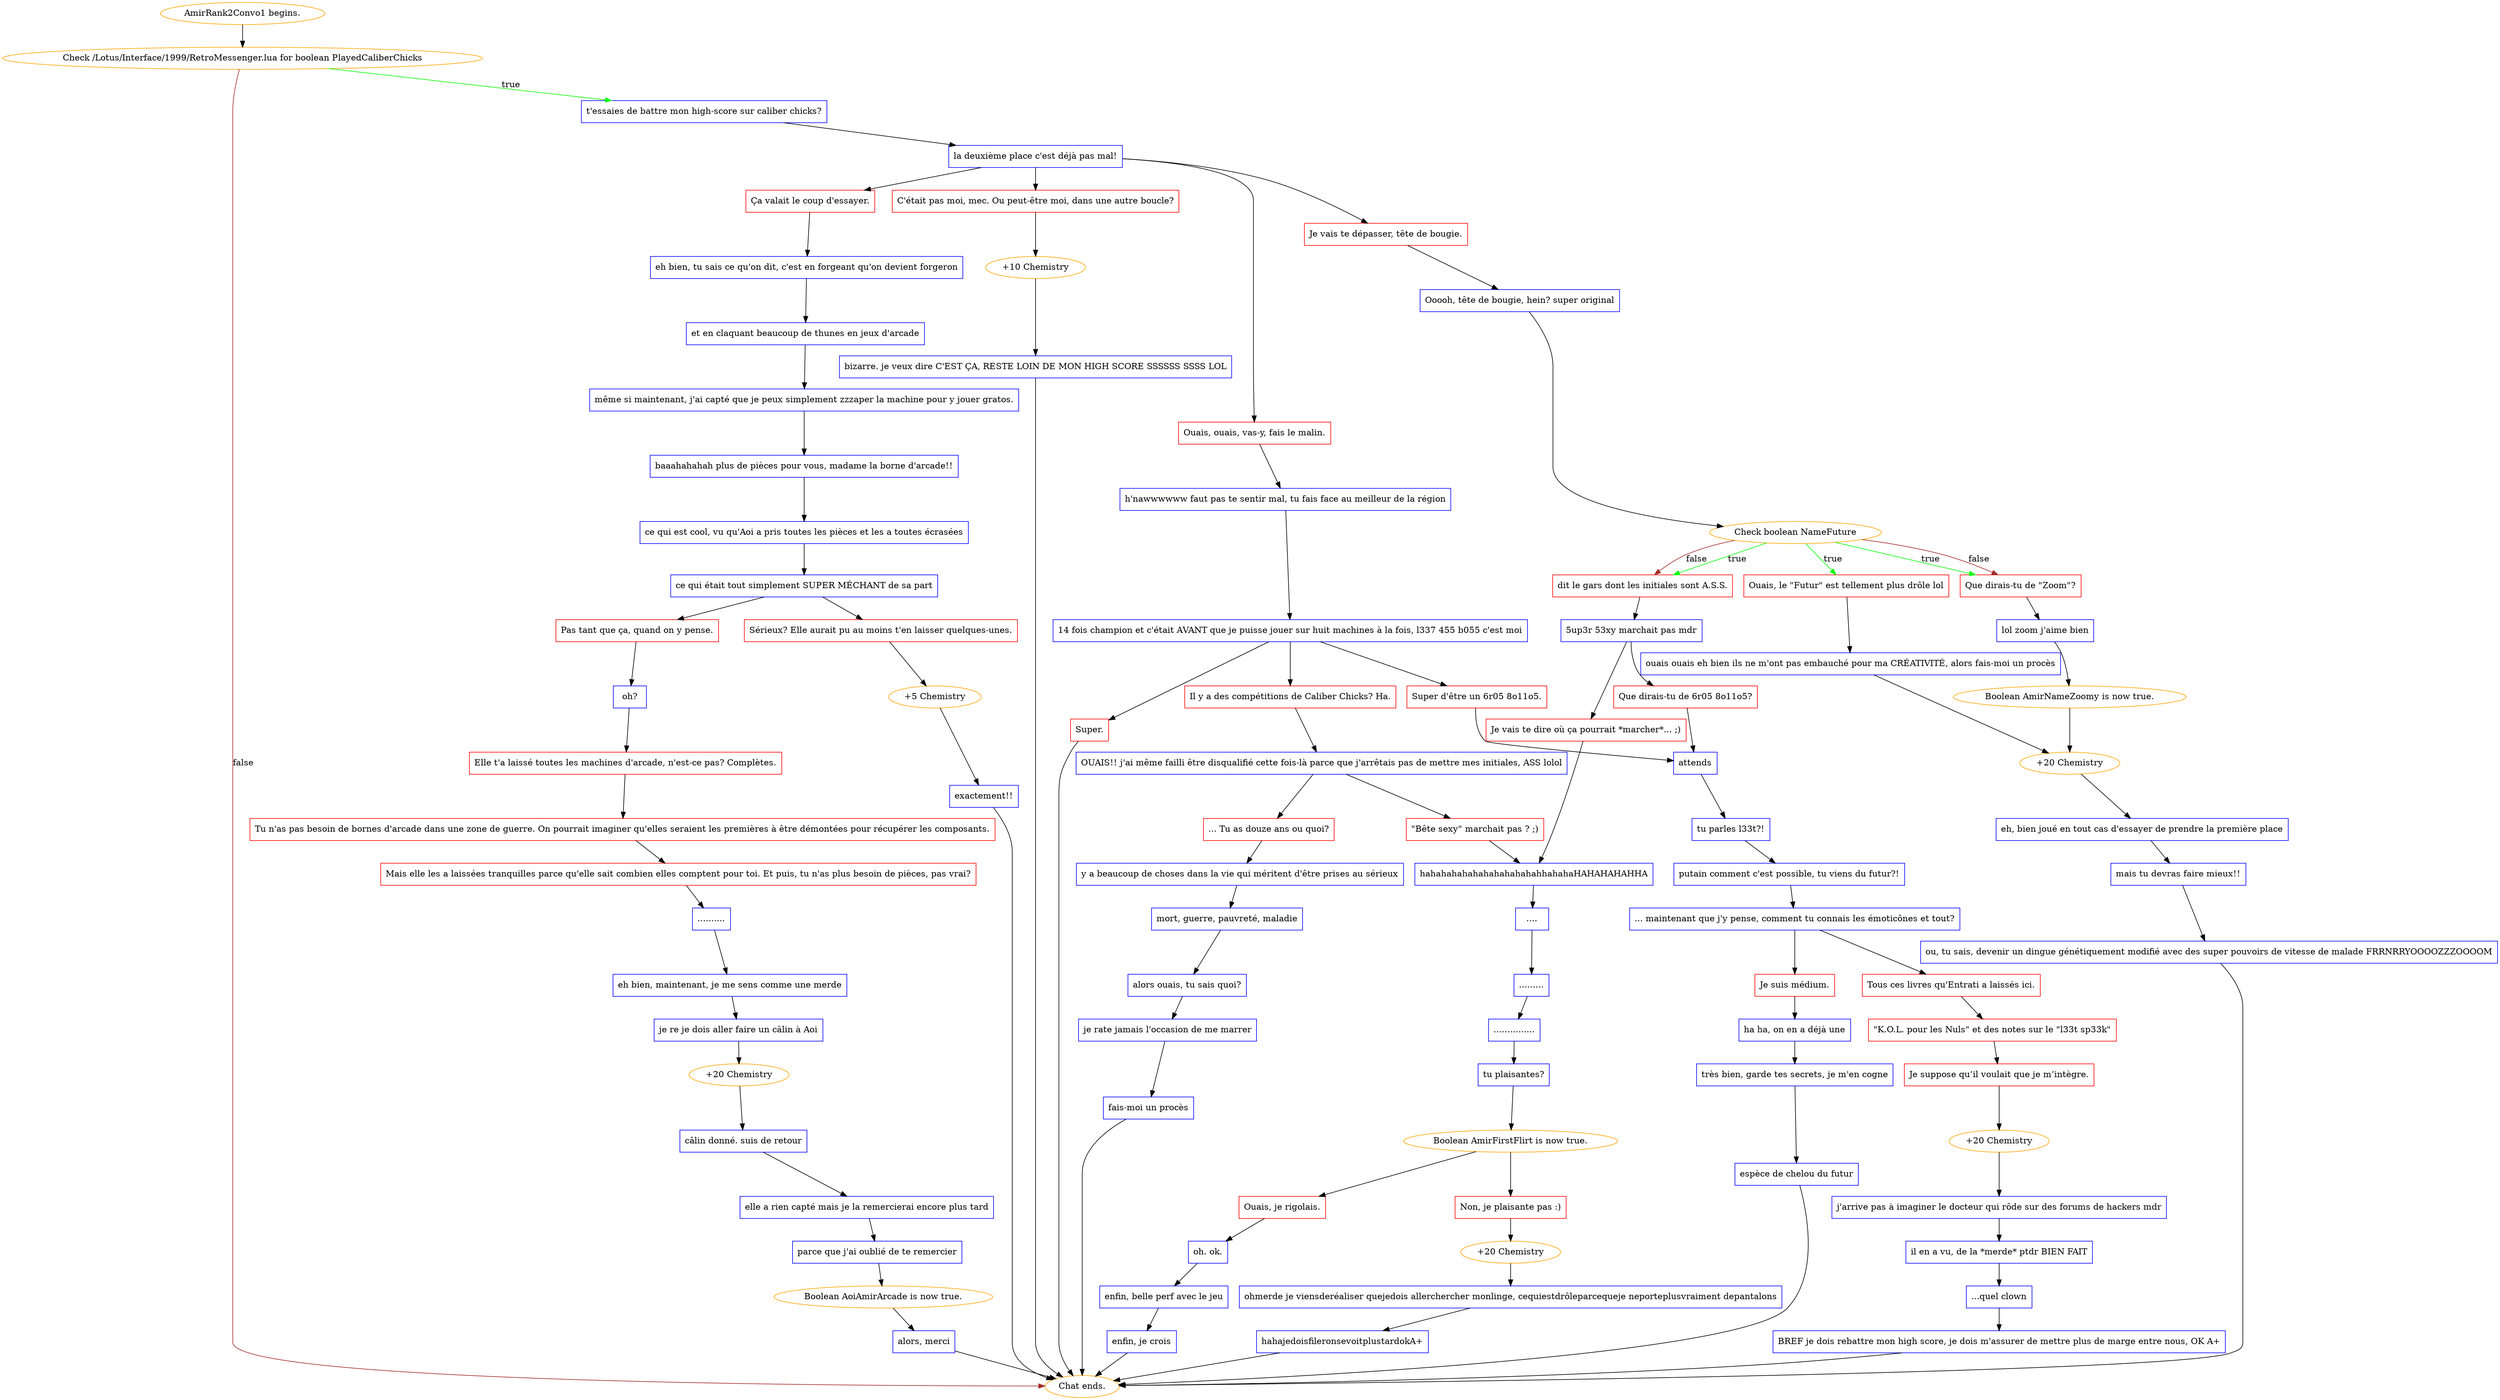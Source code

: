 digraph {
	"AmirRank2Convo1 begins." [color=orange];
		"AmirRank2Convo1 begins." -> j703763616;
	j703763616 [label="Check /Lotus/Interface/1999/RetroMessenger.lua for boolean PlayedCaliberChicks",color=orange];
		j703763616 -> j1506760799 [label=true,color=green];
		j703763616 -> "Chat ends." [label=false,color=brown];
	j1506760799 [label="t'essaies de battre mon high-score sur caliber chicks?",shape=box,color=blue];
		j1506760799 -> j1219592802;
	"Chat ends." [color=orange];
	j1219592802 [label="la deuxième place c'est déjà pas mal!",shape=box,color=blue];
		j1219592802 -> j3234422046;
		j1219592802 -> j1776769721;
		j1219592802 -> j234884190;
		j1219592802 -> j3197429772;
	j3234422046 [label="Ça valait le coup d'essayer.",shape=box,color=red];
		j3234422046 -> j1985070883;
	j1776769721 [label="Je vais te dépasser, tête de bougie.",shape=box,color=red];
		j1776769721 -> j3285305745;
	j234884190 [label="Ouais, ouais, vas-y, fais le malin.",shape=box,color=red];
		j234884190 -> j2651338803;
	j3197429772 [label="C'était pas moi, mec. Ou peut-être moi, dans une autre boucle?",shape=box,color=red];
		j3197429772 -> j1614651753;
	j1985070883 [label="eh bien, tu sais ce qu'on dit, c'est en forgeant qu'on devient forgeron",shape=box,color=blue];
		j1985070883 -> j2906087570;
	j3285305745 [label="Ooooh, tête de bougie, hein? super original",shape=box,color=blue];
		j3285305745 -> j2887367031;
	j2651338803 [label="h'nawwwwww faut pas te sentir mal, tu fais face au meilleur de la région",shape=box,color=blue];
		j2651338803 -> j1575672441;
	j1614651753 [label="+10 Chemistry",color=orange];
		j1614651753 -> j3502035000;
	j2906087570 [label="et en claquant beaucoup de thunes en jeux d'arcade",shape=box,color=blue];
		j2906087570 -> j1677531093;
	j2887367031 [label="Check boolean NameFuture",color=orange];
		j2887367031 -> j2070047140 [label=true,color=green];
		j2887367031 -> j96492172 [label=true,color=green];
		j2887367031 -> j2619942679 [label=true,color=green];
		j2887367031 -> j96492172 [label=false,color=brown];
		j2887367031 -> j2619942679 [label=false,color=brown];
	j1575672441 [label="14 fois champion et c'était AVANT que je puisse jouer sur huit machines à la fois, l337 455 b055 c'est moi",shape=box,color=blue];
		j1575672441 -> j3848061957;
		j1575672441 -> j2878293655;
		j1575672441 -> j2221481174;
	j3502035000 [label="bizarre. je veux dire C'EST ÇA, RESTE LOIN DE MON HIGH SCORE SSSSSS SSSS LOL",shape=box,color=blue];
		j3502035000 -> "Chat ends.";
	j1677531093 [label="même si maintenant, j'ai capté que je peux simplement zzzaper la machine pour y jouer gratos.",shape=box,color=blue];
		j1677531093 -> j2319199660;
	j2070047140 [label="Ouais, le \"Futur\" est tellement plus drôle lol",shape=box,color=red];
		j2070047140 -> j506765513;
	j96492172 [label="Que dirais-tu de \"Zoom\"?",shape=box,color=red];
		j96492172 -> j868369483;
	j2619942679 [label="dit le gars dont les initiales sont A.S.S.",shape=box,color=red];
		j2619942679 -> j1791514833;
	j3848061957 [label="Super d'être un 6r05 8o11o5.",shape=box,color=red];
		j3848061957 -> j901058732;
	j2878293655 [label="Il y a des compétitions de Caliber Chicks? Ha.",shape=box,color=red];
		j2878293655 -> j3421135144;
	j2221481174 [label="Super.",shape=box,color=red];
		j2221481174 -> "Chat ends.";
	j2319199660 [label="baaahahahah plus de pièces pour vous, madame la borne d'arcade!!",shape=box,color=blue];
		j2319199660 -> j1073895535;
	j506765513 [label="ouais ouais eh bien ils ne m'ont pas embauché pour ma CRÉATIVITÉ, alors fais-moi un procès",shape=box,color=blue];
		j506765513 -> j306309119;
	j868369483 [label="lol zoom j'aime bien",shape=box,color=blue];
		j868369483 -> j2985411672;
	j1791514833 [label="5up3r 53xy marchait pas mdr",shape=box,color=blue];
		j1791514833 -> j2623502595;
		j1791514833 -> j718554705;
	j901058732 [label="attends",shape=box,color=blue];
		j901058732 -> j1458735538;
	j3421135144 [label="OUAIS!! j'ai même failli être disqualifié cette fois-là parce que j'arrêtais pas de mettre mes initiales, ASS lolol",shape=box,color=blue];
		j3421135144 -> j2190753636;
		j3421135144 -> j756811317;
	j1073895535 [label="ce qui est cool, vu qu'Aoi a pris toutes les pièces et les a toutes écrasées",shape=box,color=blue];
		j1073895535 -> j4161393075;
	j306309119 [label="+20 Chemistry",color=orange];
		j306309119 -> j1779495571;
	j2985411672 [label="Boolean AmirNameZoomy is now true.",color=orange];
		j2985411672 -> j306309119;
	j2623502595 [label="Je vais te dire où ça pourrait *marcher*... ;)",shape=box,color=red];
		j2623502595 -> j3911460776;
	j718554705 [label="Que dirais-tu de 6r05 8o11o5?",shape=box,color=red];
		j718554705 -> j901058732;
	j1458735538 [label="tu parles l33t?!",shape=box,color=blue];
		j1458735538 -> j3364735570;
	j2190753636 [label="\"Bête sexy\" marchait pas ? ;)",shape=box,color=red];
		j2190753636 -> j3911460776;
	j756811317 [label="... Tu as douze ans ou quoi?",shape=box,color=red];
		j756811317 -> j2084459612;
	j4161393075 [label="ce qui était tout simplement SUPER MÉCHANT de sa part",shape=box,color=blue];
		j4161393075 -> j3538049814;
		j4161393075 -> j204635905;
	j1779495571 [label="eh, bien joué en tout cas d'essayer de prendre la première place",shape=box,color=blue];
		j1779495571 -> j3094299802;
	j3911460776 [label="hahahahahahahahahahahahhahahaHAHAHAHAHHA",shape=box,color=blue];
		j3911460776 -> j3097027357;
	j3364735570 [label="putain comment c'est possible, tu viens du futur?!",shape=box,color=blue];
		j3364735570 -> j825318920;
	j2084459612 [label="y a beaucoup de choses dans la vie qui méritent d'être prises au sérieux",shape=box,color=blue];
		j2084459612 -> j601296058;
	j3538049814 [label="Sérieux? Elle aurait pu au moins t'en laisser quelques-unes.",shape=box,color=red];
		j3538049814 -> j2516333356;
	j204635905 [label="Pas tant que ça, quand on y pense.",shape=box,color=red];
		j204635905 -> j1561371046;
	j3094299802 [label="mais tu devras faire mieux!!",shape=box,color=blue];
		j3094299802 -> j2658214334;
	j3097027357 [label="....",shape=box,color=blue];
		j3097027357 -> j3077590802;
	j825318920 [label="... maintenant que j'y pense, comment tu connais les émoticônes et tout?",shape=box,color=blue];
		j825318920 -> j2250586759;
		j825318920 -> j1494587377;
	j601296058 [label="mort, guerre, pauvreté, maladie",shape=box,color=blue];
		j601296058 -> j2118710928;
	j2516333356 [label="+5 Chemistry",color=orange];
		j2516333356 -> j3343672101;
	j1561371046 [label="oh?",shape=box,color=blue];
		j1561371046 -> j555703644;
	j2658214334 [label="ou, tu sais, devenir un dingue génétiquement modifié avec des super pouvoirs de vitesse de malade FRRNRRYOOOOZZZOOOOM",shape=box,color=blue];
		j2658214334 -> "Chat ends.";
	j3077590802 [label=".........",shape=box,color=blue];
		j3077590802 -> j2822872895;
	j2250586759 [label="Tous ces livres qu'Entrati a laissés ici.",shape=box,color=red];
		j2250586759 -> j2011167864;
	j1494587377 [label="Je suis médium.",shape=box,color=red];
		j1494587377 -> j82720508;
	j2118710928 [label="alors ouais, tu sais quoi?",shape=box,color=blue];
		j2118710928 -> j3283705876;
	j3343672101 [label="exactement!!",shape=box,color=blue];
		j3343672101 -> "Chat ends.";
	j555703644 [label="Elle t'a laissé toutes les machines d'arcade, n'est-ce pas? Complètes.",shape=box,color=red];
		j555703644 -> j2161259020;
	j2822872895 [label="...............",shape=box,color=blue];
		j2822872895 -> j1559689620;
	j2011167864 [label="\"K.O.L. pour les Nuls\" et des notes sur le \"l33t sp33k\"",shape=box,color=red];
		j2011167864 -> j749999800;
	j82720508 [label="ha ha, on en a déjà une",shape=box,color=blue];
		j82720508 -> j1294020208;
	j3283705876 [label="je rate jamais l'occasion de me marrer",shape=box,color=blue];
		j3283705876 -> j3009613978;
	j2161259020 [label="Tu n'as pas besoin de bornes d'arcade dans une zone de guerre. On pourrait imaginer qu'elles seraient les premières à être démontées pour récupérer les composants.",shape=box,color=red];
		j2161259020 -> j3556095210;
	j1559689620 [label="tu plaisantes?",shape=box,color=blue];
		j1559689620 -> j4083087762;
	j749999800 [label="Je suppose qu’il voulait que je m’intègre.",shape=box,color=red];
		j749999800 -> j2057341776;
	j1294020208 [label="très bien, garde tes secrets, je m'en cogne",shape=box,color=blue];
		j1294020208 -> j3136139572;
	j3009613978 [label="fais-moi un procès",shape=box,color=blue];
		j3009613978 -> "Chat ends.";
	j3556095210 [label="Mais elle les a laissées tranquilles parce qu'elle sait combien elles comptent pour toi. Et puis, tu n'as plus besoin de pièces, pas vrai?",shape=box,color=red];
		j3556095210 -> j3542009265;
	j4083087762 [label="Boolean AmirFirstFlirt is now true.",color=orange];
		j4083087762 -> j261615108;
		j4083087762 -> j4263888123;
	j2057341776 [label="+20 Chemistry",color=orange];
		j2057341776 -> j3278133432;
	j3136139572 [label="espèce de chelou du futur",shape=box,color=blue];
		j3136139572 -> "Chat ends.";
	j3542009265 [label="..........",shape=box,color=blue];
		j3542009265 -> j93785517;
	j261615108 [label="Non, je plaisante pas :)",shape=box,color=red];
		j261615108 -> j3489379779;
	j4263888123 [label="Ouais, je rigolais.",shape=box,color=red];
		j4263888123 -> j3270266187;
	j3278133432 [label="j'arrive pas à imaginer le docteur qui rôde sur des forums de hackers mdr",shape=box,color=blue];
		j3278133432 -> j449927559;
	j93785517 [label="eh bien, maintenant, je me sens comme une merde",shape=box,color=blue];
		j93785517 -> j3119873895;
	j3489379779 [label="+20 Chemistry",color=orange];
		j3489379779 -> j2256923606;
	j3270266187 [label="oh. ok.",shape=box,color=blue];
		j3270266187 -> j2622026518;
	j449927559 [label="il en a vu, de la *merde* ptdr BIEN FAIT",shape=box,color=blue];
		j449927559 -> j1463000429;
	j3119873895 [label="je re je dois aller faire un câlin à Aoi",shape=box,color=blue];
		j3119873895 -> j1314706366;
	j2256923606 [label="ohmerde je viensderéaliser quejedois allerchercher monlinge, cequiestdrôleparcequeje neporteplusvraiment depantalons",shape=box,color=blue];
		j2256923606 -> j387306232;
	j2622026518 [label="enfin, belle perf avec le jeu",shape=box,color=blue];
		j2622026518 -> j674412220;
	j1463000429 [label="...quel clown",shape=box,color=blue];
		j1463000429 -> j3710076815;
	j1314706366 [label="+20 Chemistry",color=orange];
		j1314706366 -> j1841161733;
	j387306232 [label="hahajedoisfileronsevoitplustardokA+",shape=box,color=blue];
		j387306232 -> "Chat ends.";
	j674412220 [label="enfin, je crois",shape=box,color=blue];
		j674412220 -> "Chat ends.";
	j3710076815 [label="BREF je dois rebattre mon high score, je dois m'assurer de mettre plus de marge entre nous, OK A+",shape=box,color=blue];
		j3710076815 -> "Chat ends.";
	j1841161733 [label="câlin donné. suis de retour",shape=box,color=blue];
		j1841161733 -> j784708617;
	j784708617 [label="elle a rien capté mais je la remercierai encore plus tard",shape=box,color=blue];
		j784708617 -> j953673433;
	j953673433 [label="parce que j'ai oublié de te remercier",shape=box,color=blue];
		j953673433 -> j2975720390;
	j2975720390 [label="Boolean AoiAmirArcade is now true.",color=orange];
		j2975720390 -> j1817863725;
	j1817863725 [label="alors, merci",shape=box,color=blue];
		j1817863725 -> "Chat ends.";
}